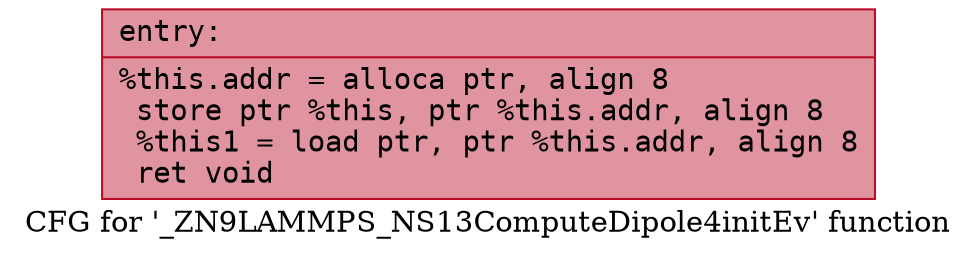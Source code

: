digraph "CFG for '_ZN9LAMMPS_NS13ComputeDipole4initEv' function" {
	label="CFG for '_ZN9LAMMPS_NS13ComputeDipole4initEv' function";

	Node0x561bd0a37b40 [shape=record,color="#b70d28ff", style=filled, fillcolor="#b70d2870" fontname="Courier",label="{entry:\l|  %this.addr = alloca ptr, align 8\l  store ptr %this, ptr %this.addr, align 8\l  %this1 = load ptr, ptr %this.addr, align 8\l  ret void\l}"];
}
